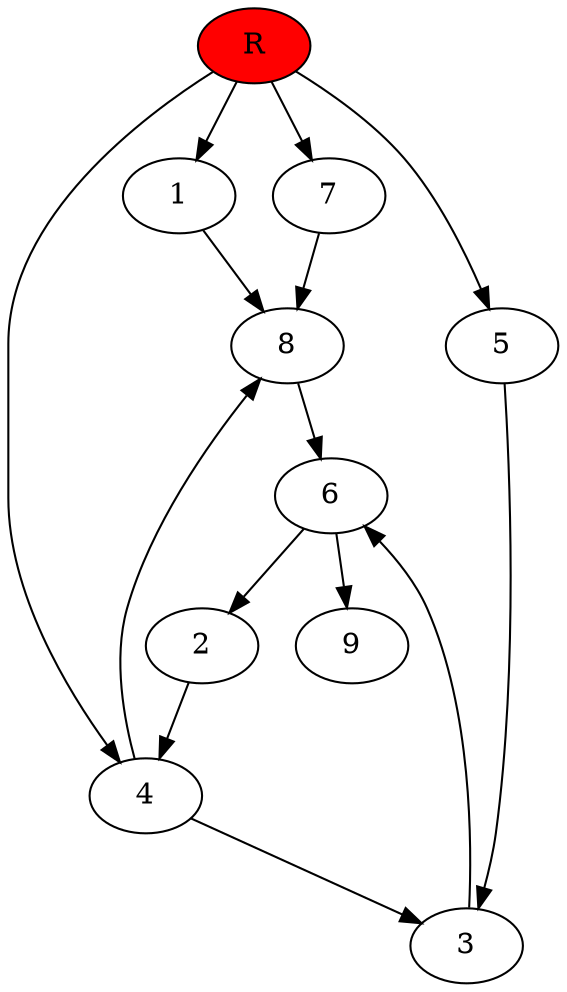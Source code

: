 digraph prb48940 {
	1
	2
	3
	4
	5
	6
	7
	8
	R [fillcolor="#ff0000" style=filled]
	1 -> 8
	2 -> 4
	3 -> 6
	4 -> 3
	4 -> 8
	5 -> 3
	6 -> 2
	6 -> 9
	7 -> 8
	8 -> 6
	R -> 1
	R -> 4
	R -> 5
	R -> 7
}
